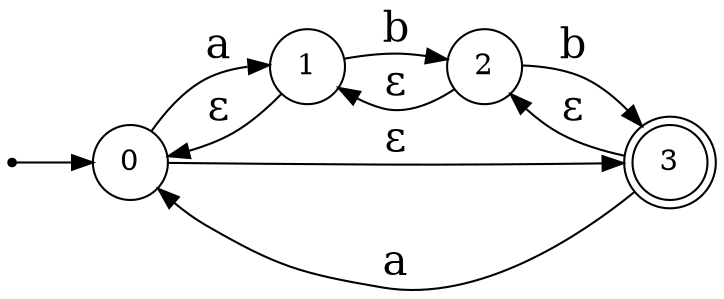 #
# AFND
#
digraph {
  rankdir=LR;
  margin=0;
  compound=true;

  start [shape = point];
  node [shape = circle];
  0;
  1;
  2;
  node [shape=doublecircle];
  3;

  edge [fontsize = "20pt"];

  start -> 0;
  0 -> 1 [ label = "a"];
  1 -> 2 [ label = "b"];
  2 -> 3 [ label = "b"];
  3 -> 0 [ label = "a"];

  0 -> 3 [ label = "&epsilon;"];
  1 -> 0 [ label = "&epsilon;"];
  2 -> 1 [ label = "&epsilon;"];
  3 -> 2 [ label = "&epsilon;"];
}